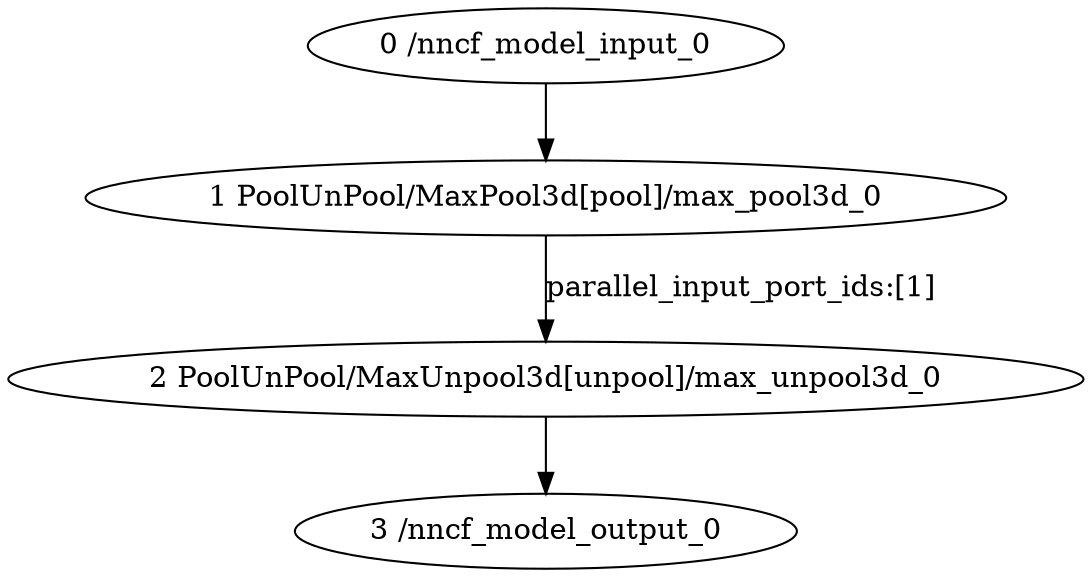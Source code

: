 strict digraph  {
"0 /nncf_model_input_0" [id=0, type=nncf_model_input];
"1 PoolUnPool/MaxPool3d[pool]/max_pool3d_0" [id=1, type=max_pool3d];
"2 PoolUnPool/MaxUnpool3d[unpool]/max_unpool3d_0" [id=2, type=max_unpool3d];
"3 /nncf_model_output_0" [id=3, type=nncf_model_output];
"0 /nncf_model_input_0" -> "1 PoolUnPool/MaxPool3d[pool]/max_pool3d_0";
"1 PoolUnPool/MaxPool3d[pool]/max_pool3d_0" -> "2 PoolUnPool/MaxUnpool3d[unpool]/max_unpool3d_0"  [label="parallel_input_port_ids:[1]"];
"2 PoolUnPool/MaxUnpool3d[unpool]/max_unpool3d_0" -> "3 /nncf_model_output_0";
}
